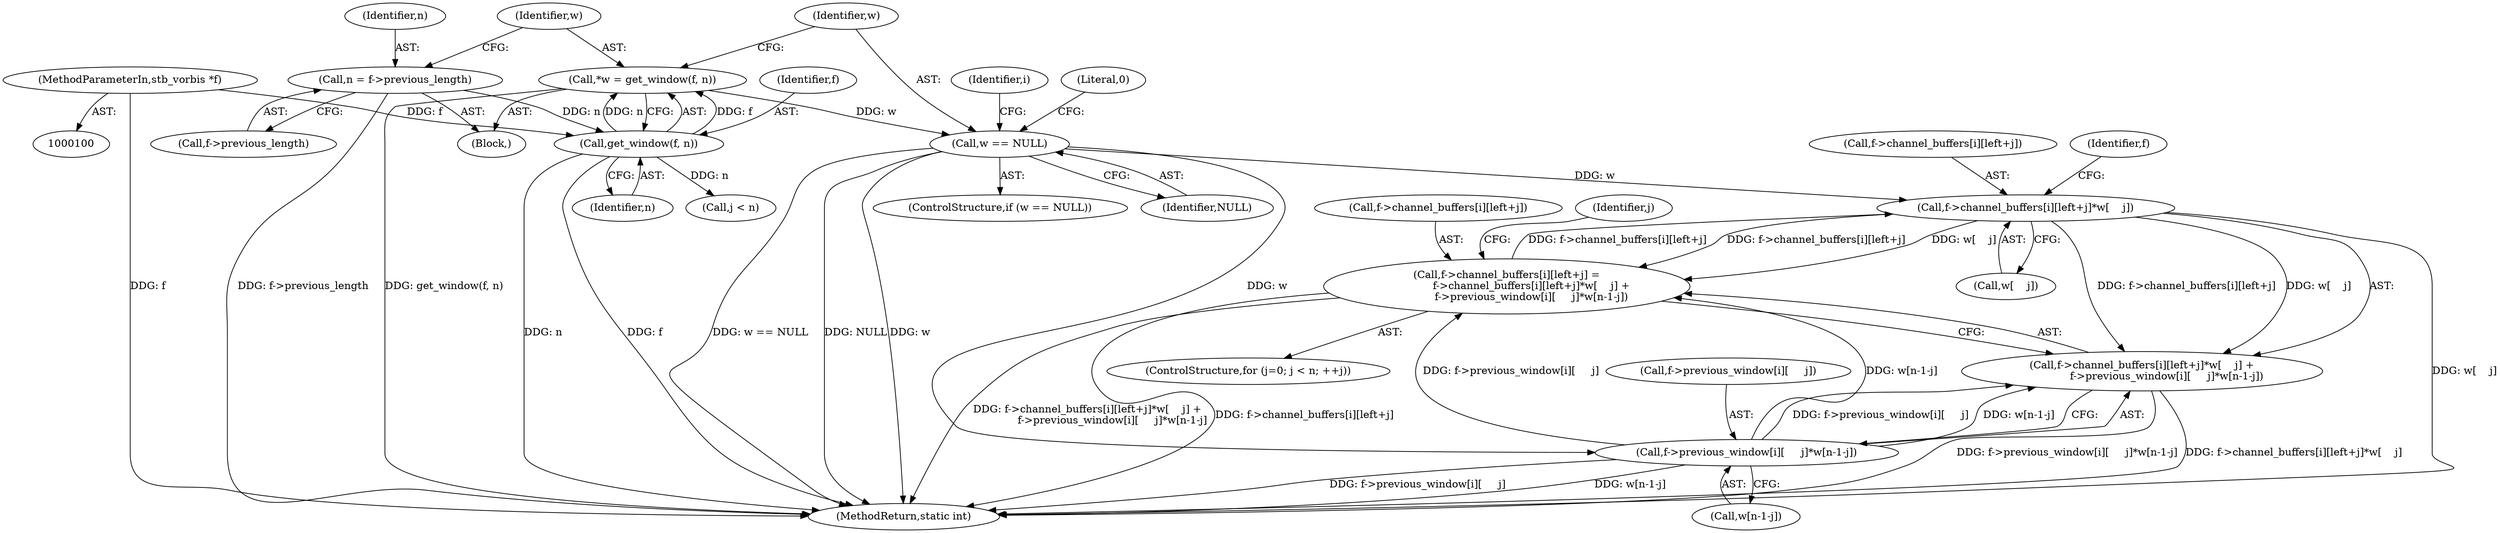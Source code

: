 digraph "0_stb_98fdfc6df88b1e34a736d5e126e6c8139c8de1a6_3@array" {
"1000166" [label="(Call,f->channel_buffers[i][left+j]*w[    j])"];
"1000155" [label="(Call,f->channel_buffers[i][left+j] =\n               f->channel_buffers[i][left+j]*w[    j] +\n               f->previous_window[i][     j]*w[n-1-j])"];
"1000166" [label="(Call,f->channel_buffers[i][left+j]*w[    j])"];
"1000129" [label="(Call,w == NULL)"];
"1000123" [label="(Call,*w = get_window(f, n))"];
"1000125" [label="(Call,get_window(f, n))"];
"1000101" [label="(MethodParameterIn,stb_vorbis *f)"];
"1000117" [label="(Call,n = f->previous_length)"];
"1000179" [label="(Call,f->previous_window[i][     j]*w[n-1-j])"];
"1000165" [label="(Call,f->channel_buffers[i][left+j]*w[    j] +\n               f->previous_window[i][     j]*w[n-1-j])"];
"1000166" [label="(Call,f->channel_buffers[i][left+j]*w[    j])"];
"1000268" [label="(MethodReturn,static int)"];
"1000119" [label="(Call,f->previous_length)"];
"1000150" [label="(Call,j < n)"];
"1000129" [label="(Call,w == NULL)"];
"1000128" [label="(ControlStructure,if (w == NULL))"];
"1000156" [label="(Call,f->channel_buffers[i][left+j])"];
"1000146" [label="(ControlStructure,for (j=0; j < n; ++j))"];
"1000187" [label="(Call,w[n-1-j])"];
"1000127" [label="(Identifier,n)"];
"1000155" [label="(Call,f->channel_buffers[i][left+j] =\n               f->channel_buffers[i][left+j]*w[    j] +\n               f->previous_window[i][     j]*w[n-1-j])"];
"1000176" [label="(Call,w[    j])"];
"1000130" [label="(Identifier,w)"];
"1000179" [label="(Call,f->previous_window[i][     j]*w[n-1-j])"];
"1000136" [label="(Identifier,i)"];
"1000125" [label="(Call,get_window(f, n))"];
"1000165" [label="(Call,f->channel_buffers[i][left+j]*w[    j] +\n               f->previous_window[i][     j]*w[n-1-j])"];
"1000154" [label="(Identifier,j)"];
"1000167" [label="(Call,f->channel_buffers[i][left+j])"];
"1000131" [label="(Identifier,NULL)"];
"1000133" [label="(Literal,0)"];
"1000113" [label="(Block,)"];
"1000126" [label="(Identifier,f)"];
"1000180" [label="(Call,f->previous_window[i][     j])"];
"1000183" [label="(Identifier,f)"];
"1000101" [label="(MethodParameterIn,stb_vorbis *f)"];
"1000118" [label="(Identifier,n)"];
"1000123" [label="(Call,*w = get_window(f, n))"];
"1000124" [label="(Identifier,w)"];
"1000117" [label="(Call,n = f->previous_length)"];
"1000166" -> "1000165"  [label="AST: "];
"1000166" -> "1000176"  [label="CFG: "];
"1000167" -> "1000166"  [label="AST: "];
"1000176" -> "1000166"  [label="AST: "];
"1000183" -> "1000166"  [label="CFG: "];
"1000166" -> "1000268"  [label="DDG: w[    j]"];
"1000166" -> "1000155"  [label="DDG: f->channel_buffers[i][left+j]"];
"1000166" -> "1000155"  [label="DDG: w[    j]"];
"1000166" -> "1000165"  [label="DDG: f->channel_buffers[i][left+j]"];
"1000166" -> "1000165"  [label="DDG: w[    j]"];
"1000155" -> "1000166"  [label="DDG: f->channel_buffers[i][left+j]"];
"1000129" -> "1000166"  [label="DDG: w"];
"1000155" -> "1000146"  [label="AST: "];
"1000155" -> "1000165"  [label="CFG: "];
"1000156" -> "1000155"  [label="AST: "];
"1000165" -> "1000155"  [label="AST: "];
"1000154" -> "1000155"  [label="CFG: "];
"1000155" -> "1000268"  [label="DDG: f->channel_buffers[i][left+j]"];
"1000155" -> "1000268"  [label="DDG: f->channel_buffers[i][left+j]*w[    j] +\n               f->previous_window[i][     j]*w[n-1-j]"];
"1000179" -> "1000155"  [label="DDG: f->previous_window[i][     j]"];
"1000179" -> "1000155"  [label="DDG: w[n-1-j]"];
"1000129" -> "1000128"  [label="AST: "];
"1000129" -> "1000131"  [label="CFG: "];
"1000130" -> "1000129"  [label="AST: "];
"1000131" -> "1000129"  [label="AST: "];
"1000133" -> "1000129"  [label="CFG: "];
"1000136" -> "1000129"  [label="CFG: "];
"1000129" -> "1000268"  [label="DDG: w"];
"1000129" -> "1000268"  [label="DDG: w == NULL"];
"1000129" -> "1000268"  [label="DDG: NULL"];
"1000123" -> "1000129"  [label="DDG: w"];
"1000129" -> "1000179"  [label="DDG: w"];
"1000123" -> "1000113"  [label="AST: "];
"1000123" -> "1000125"  [label="CFG: "];
"1000124" -> "1000123"  [label="AST: "];
"1000125" -> "1000123"  [label="AST: "];
"1000130" -> "1000123"  [label="CFG: "];
"1000123" -> "1000268"  [label="DDG: get_window(f, n)"];
"1000125" -> "1000123"  [label="DDG: f"];
"1000125" -> "1000123"  [label="DDG: n"];
"1000125" -> "1000127"  [label="CFG: "];
"1000126" -> "1000125"  [label="AST: "];
"1000127" -> "1000125"  [label="AST: "];
"1000125" -> "1000268"  [label="DDG: f"];
"1000125" -> "1000268"  [label="DDG: n"];
"1000101" -> "1000125"  [label="DDG: f"];
"1000117" -> "1000125"  [label="DDG: n"];
"1000125" -> "1000150"  [label="DDG: n"];
"1000101" -> "1000100"  [label="AST: "];
"1000101" -> "1000268"  [label="DDG: f"];
"1000117" -> "1000113"  [label="AST: "];
"1000117" -> "1000119"  [label="CFG: "];
"1000118" -> "1000117"  [label="AST: "];
"1000119" -> "1000117"  [label="AST: "];
"1000124" -> "1000117"  [label="CFG: "];
"1000117" -> "1000268"  [label="DDG: f->previous_length"];
"1000179" -> "1000165"  [label="AST: "];
"1000179" -> "1000187"  [label="CFG: "];
"1000180" -> "1000179"  [label="AST: "];
"1000187" -> "1000179"  [label="AST: "];
"1000165" -> "1000179"  [label="CFG: "];
"1000179" -> "1000268"  [label="DDG: w[n-1-j]"];
"1000179" -> "1000268"  [label="DDG: f->previous_window[i][     j]"];
"1000179" -> "1000165"  [label="DDG: f->previous_window[i][     j]"];
"1000179" -> "1000165"  [label="DDG: w[n-1-j]"];
"1000165" -> "1000268"  [label="DDG: f->previous_window[i][     j]*w[n-1-j]"];
"1000165" -> "1000268"  [label="DDG: f->channel_buffers[i][left+j]*w[    j]"];
}

